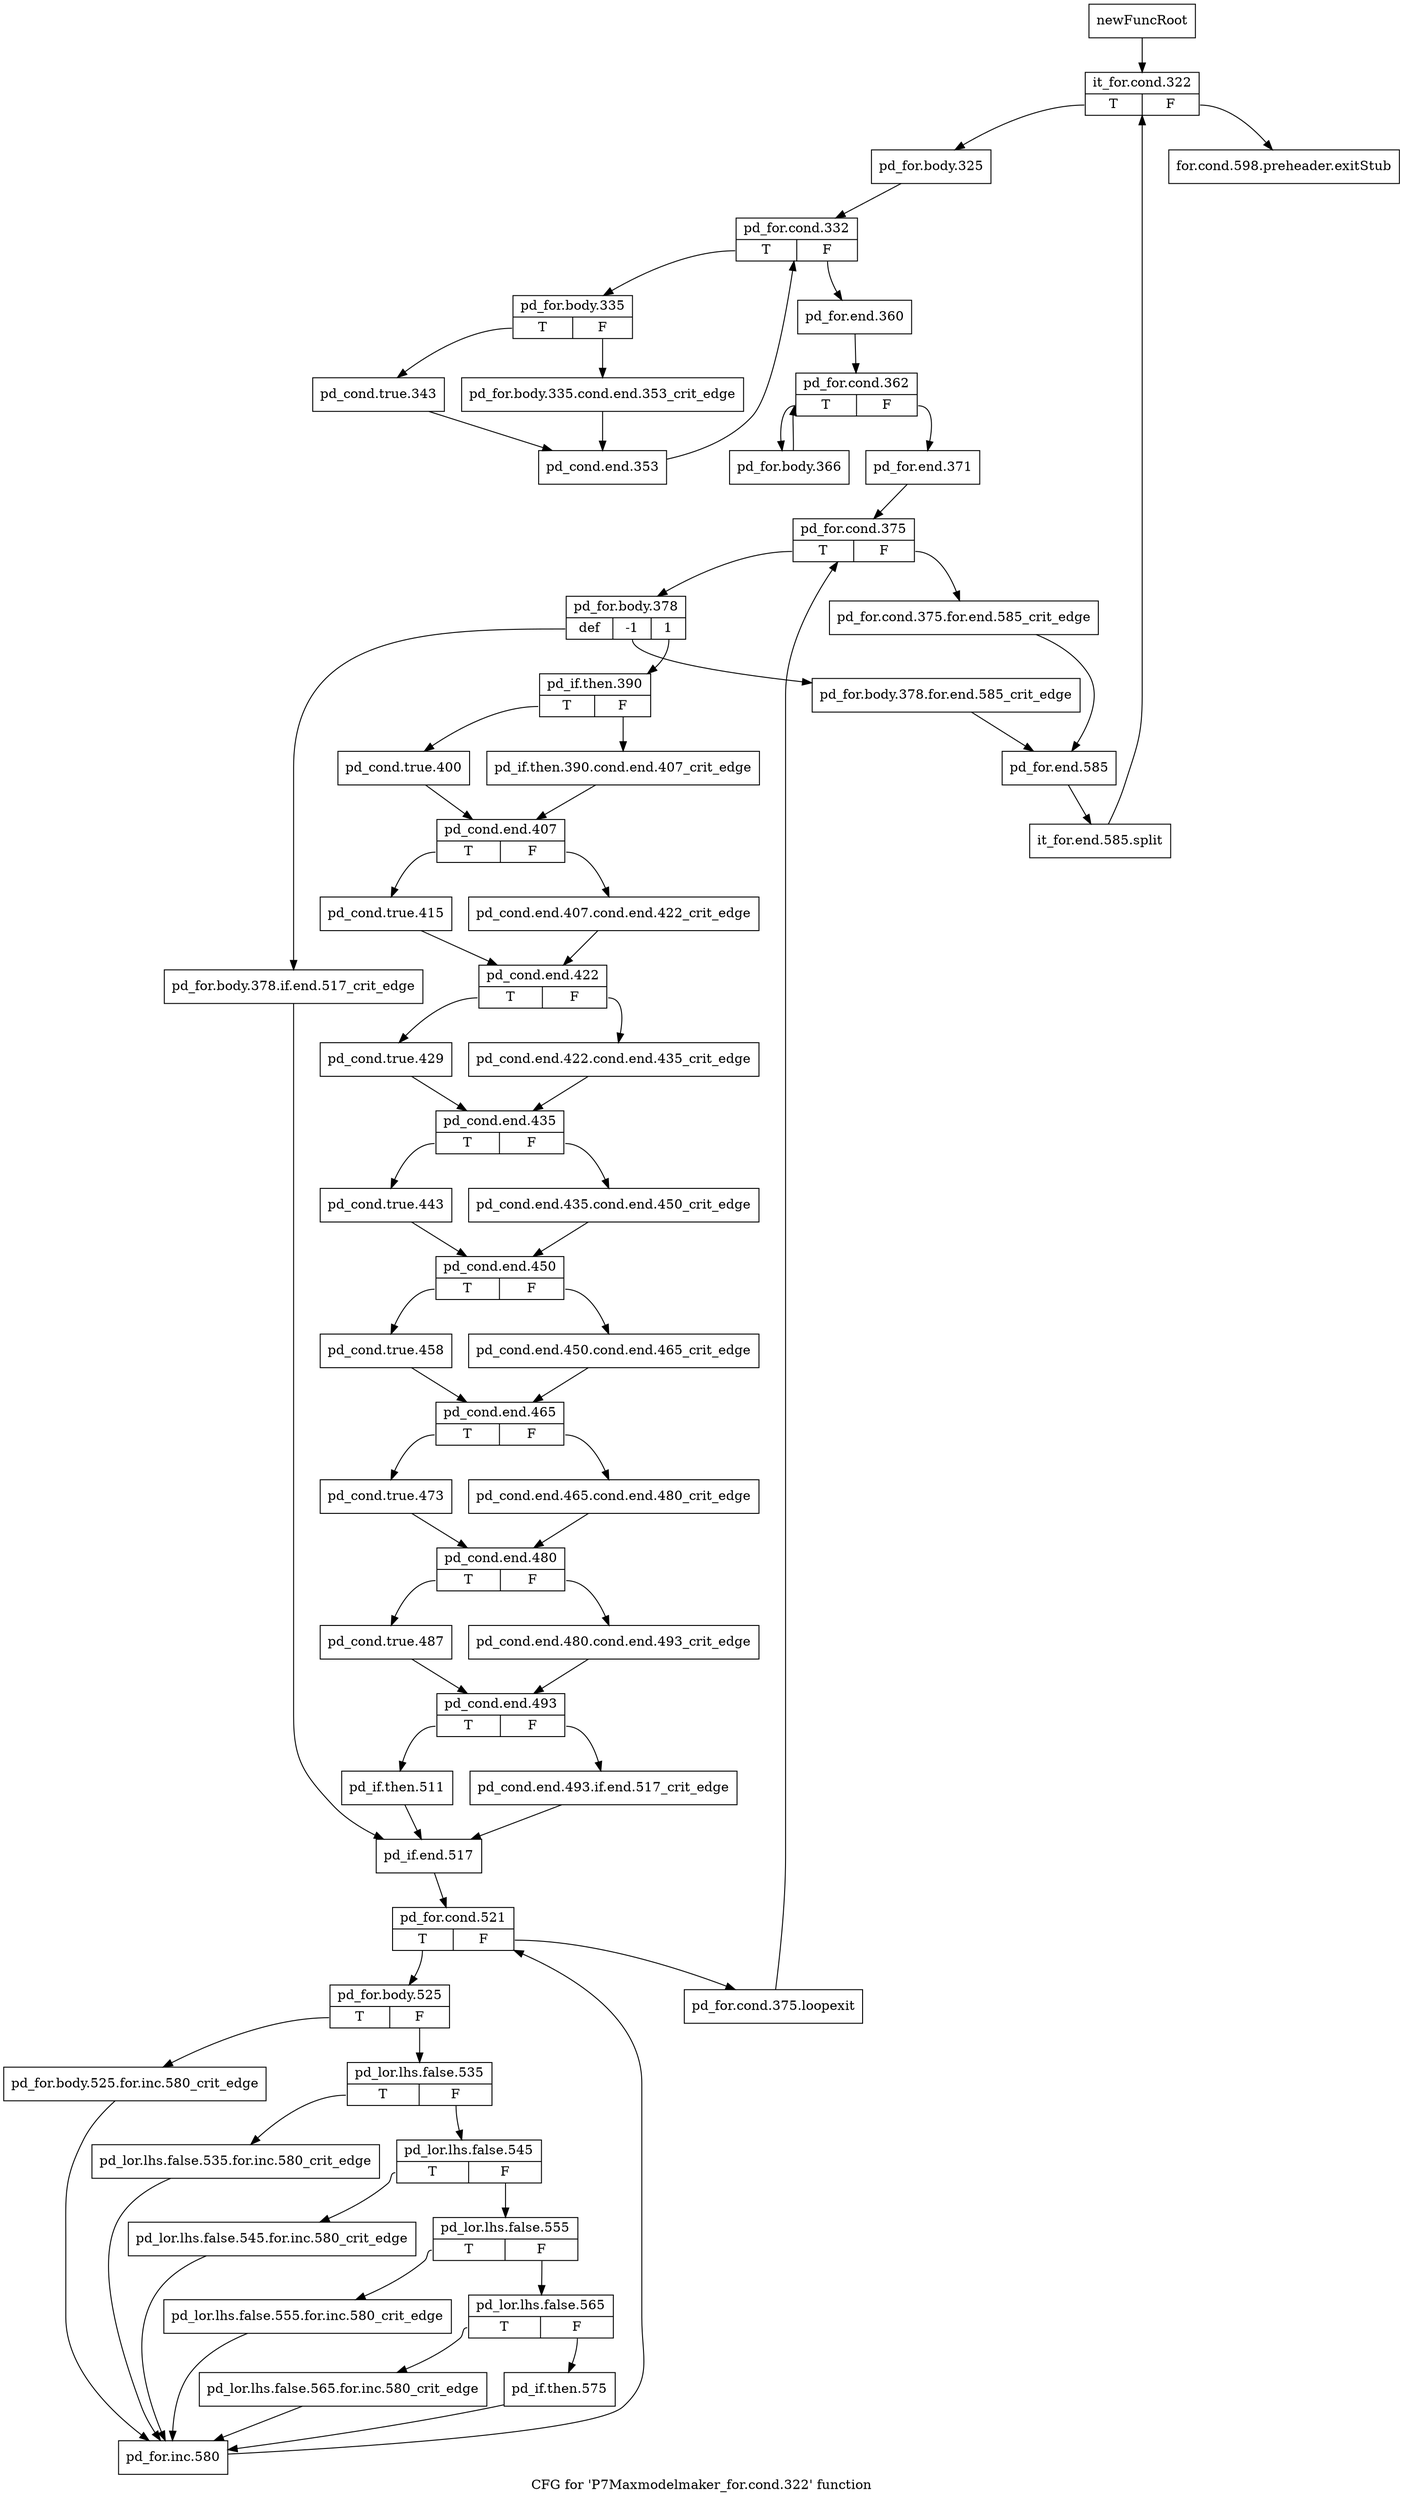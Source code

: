 digraph "CFG for 'P7Maxmodelmaker_for.cond.322' function" {
	label="CFG for 'P7Maxmodelmaker_for.cond.322' function";

	Node0x2ffc6a0 [shape=record,label="{newFuncRoot}"];
	Node0x2ffc6a0 -> Node0x2ffc740;
	Node0x2ffc6f0 [shape=record,label="{for.cond.598.preheader.exitStub}"];
	Node0x2ffc740 [shape=record,label="{it_for.cond.322|{<s0>T|<s1>F}}"];
	Node0x2ffc740:s0 -> Node0x2ffc790;
	Node0x2ffc740:s1 -> Node0x2ffc6f0;
	Node0x2ffc790 [shape=record,label="{pd_for.body.325}"];
	Node0x2ffc790 -> Node0x2ffc7e0;
	Node0x2ffc7e0 [shape=record,label="{pd_for.cond.332|{<s0>T|<s1>F}}"];
	Node0x2ffc7e0:s0 -> Node0x2ffd780;
	Node0x2ffc7e0:s1 -> Node0x2ffc830;
	Node0x2ffc830 [shape=record,label="{pd_for.end.360}"];
	Node0x2ffc830 -> Node0x2ffc880;
	Node0x2ffc880 [shape=record,label="{pd_for.cond.362|{<s0>T|<s1>F}}"];
	Node0x2ffc880:s0 -> Node0x2ffd730;
	Node0x2ffc880:s1 -> Node0x2ffc8d0;
	Node0x2ffc8d0 [shape=record,label="{pd_for.end.371}"];
	Node0x2ffc8d0 -> Node0x2ffc920;
	Node0x2ffc920 [shape=record,label="{pd_for.cond.375|{<s0>T|<s1>F}}"];
	Node0x2ffc920:s0 -> Node0x2ffc9c0;
	Node0x2ffc920:s1 -> Node0x2ffc970;
	Node0x2ffc970 [shape=record,label="{pd_for.cond.375.for.end.585_crit_edge}"];
	Node0x2ffc970 -> Node0x2ffd1e0;
	Node0x2ffc9c0 [shape=record,label="{pd_for.body.378|{<s0>def|<s1>-1|<s2>1}}"];
	Node0x2ffc9c0:s0 -> Node0x2ffd230;
	Node0x2ffc9c0:s1 -> Node0x2ffd190;
	Node0x2ffc9c0:s2 -> Node0x2ffca10;
	Node0x2ffca10 [shape=record,label="{pd_if.then.390|{<s0>T|<s1>F}}"];
	Node0x2ffca10:s0 -> Node0x2ffcab0;
	Node0x2ffca10:s1 -> Node0x2ffca60;
	Node0x2ffca60 [shape=record,label="{pd_if.then.390.cond.end.407_crit_edge}"];
	Node0x2ffca60 -> Node0x2ffcb00;
	Node0x2ffcab0 [shape=record,label="{pd_cond.true.400}"];
	Node0x2ffcab0 -> Node0x2ffcb00;
	Node0x2ffcb00 [shape=record,label="{pd_cond.end.407|{<s0>T|<s1>F}}"];
	Node0x2ffcb00:s0 -> Node0x2ffcba0;
	Node0x2ffcb00:s1 -> Node0x2ffcb50;
	Node0x2ffcb50 [shape=record,label="{pd_cond.end.407.cond.end.422_crit_edge}"];
	Node0x2ffcb50 -> Node0x2ffcbf0;
	Node0x2ffcba0 [shape=record,label="{pd_cond.true.415}"];
	Node0x2ffcba0 -> Node0x2ffcbf0;
	Node0x2ffcbf0 [shape=record,label="{pd_cond.end.422|{<s0>T|<s1>F}}"];
	Node0x2ffcbf0:s0 -> Node0x2ffcc90;
	Node0x2ffcbf0:s1 -> Node0x2ffcc40;
	Node0x2ffcc40 [shape=record,label="{pd_cond.end.422.cond.end.435_crit_edge}"];
	Node0x2ffcc40 -> Node0x2ffcce0;
	Node0x2ffcc90 [shape=record,label="{pd_cond.true.429}"];
	Node0x2ffcc90 -> Node0x2ffcce0;
	Node0x2ffcce0 [shape=record,label="{pd_cond.end.435|{<s0>T|<s1>F}}"];
	Node0x2ffcce0:s0 -> Node0x2ffcd80;
	Node0x2ffcce0:s1 -> Node0x2ffcd30;
	Node0x2ffcd30 [shape=record,label="{pd_cond.end.435.cond.end.450_crit_edge}"];
	Node0x2ffcd30 -> Node0x2ffcdd0;
	Node0x2ffcd80 [shape=record,label="{pd_cond.true.443}"];
	Node0x2ffcd80 -> Node0x2ffcdd0;
	Node0x2ffcdd0 [shape=record,label="{pd_cond.end.450|{<s0>T|<s1>F}}"];
	Node0x2ffcdd0:s0 -> Node0x2ffce70;
	Node0x2ffcdd0:s1 -> Node0x2ffce20;
	Node0x2ffce20 [shape=record,label="{pd_cond.end.450.cond.end.465_crit_edge}"];
	Node0x2ffce20 -> Node0x2ffcec0;
	Node0x2ffce70 [shape=record,label="{pd_cond.true.458}"];
	Node0x2ffce70 -> Node0x2ffcec0;
	Node0x2ffcec0 [shape=record,label="{pd_cond.end.465|{<s0>T|<s1>F}}"];
	Node0x2ffcec0:s0 -> Node0x2ffcf60;
	Node0x2ffcec0:s1 -> Node0x2ffcf10;
	Node0x2ffcf10 [shape=record,label="{pd_cond.end.465.cond.end.480_crit_edge}"];
	Node0x2ffcf10 -> Node0x2ffcfb0;
	Node0x2ffcf60 [shape=record,label="{pd_cond.true.473}"];
	Node0x2ffcf60 -> Node0x2ffcfb0;
	Node0x2ffcfb0 [shape=record,label="{pd_cond.end.480|{<s0>T|<s1>F}}"];
	Node0x2ffcfb0:s0 -> Node0x2ffd050;
	Node0x2ffcfb0:s1 -> Node0x2ffd000;
	Node0x2ffd000 [shape=record,label="{pd_cond.end.480.cond.end.493_crit_edge}"];
	Node0x2ffd000 -> Node0x2ffd0a0;
	Node0x2ffd050 [shape=record,label="{pd_cond.true.487}"];
	Node0x2ffd050 -> Node0x2ffd0a0;
	Node0x2ffd0a0 [shape=record,label="{pd_cond.end.493|{<s0>T|<s1>F}}"];
	Node0x2ffd0a0:s0 -> Node0x2ffd140;
	Node0x2ffd0a0:s1 -> Node0x2ffd0f0;
	Node0x2ffd0f0 [shape=record,label="{pd_cond.end.493.if.end.517_crit_edge}"];
	Node0x2ffd0f0 -> Node0x2ffd280;
	Node0x2ffd140 [shape=record,label="{pd_if.then.511}"];
	Node0x2ffd140 -> Node0x2ffd280;
	Node0x2ffd190 [shape=record,label="{pd_for.body.378.for.end.585_crit_edge}"];
	Node0x2ffd190 -> Node0x2ffd1e0;
	Node0x2ffd1e0 [shape=record,label="{pd_for.end.585}"];
	Node0x2ffd1e0 -> Node0x38bbfc0;
	Node0x38bbfc0 [shape=record,label="{it_for.end.585.split}"];
	Node0x38bbfc0 -> Node0x2ffc740;
	Node0x2ffd230 [shape=record,label="{pd_for.body.378.if.end.517_crit_edge}"];
	Node0x2ffd230 -> Node0x2ffd280;
	Node0x2ffd280 [shape=record,label="{pd_if.end.517}"];
	Node0x2ffd280 -> Node0x2ffd2d0;
	Node0x2ffd2d0 [shape=record,label="{pd_for.cond.521|{<s0>T|<s1>F}}"];
	Node0x2ffd2d0:s0 -> Node0x2ffd370;
	Node0x2ffd2d0:s1 -> Node0x2ffd320;
	Node0x2ffd320 [shape=record,label="{pd_for.cond.375.loopexit}"];
	Node0x2ffd320 -> Node0x2ffc920;
	Node0x2ffd370 [shape=record,label="{pd_for.body.525|{<s0>T|<s1>F}}"];
	Node0x2ffd370:s0 -> Node0x2ffd690;
	Node0x2ffd370:s1 -> Node0x2ffd3c0;
	Node0x2ffd3c0 [shape=record,label="{pd_lor.lhs.false.535|{<s0>T|<s1>F}}"];
	Node0x2ffd3c0:s0 -> Node0x2ffd640;
	Node0x2ffd3c0:s1 -> Node0x2ffd410;
	Node0x2ffd410 [shape=record,label="{pd_lor.lhs.false.545|{<s0>T|<s1>F}}"];
	Node0x2ffd410:s0 -> Node0x2ffd5f0;
	Node0x2ffd410:s1 -> Node0x2ffd460;
	Node0x2ffd460 [shape=record,label="{pd_lor.lhs.false.555|{<s0>T|<s1>F}}"];
	Node0x2ffd460:s0 -> Node0x2ffd5a0;
	Node0x2ffd460:s1 -> Node0x2ffd4b0;
	Node0x2ffd4b0 [shape=record,label="{pd_lor.lhs.false.565|{<s0>T|<s1>F}}"];
	Node0x2ffd4b0:s0 -> Node0x2ffd550;
	Node0x2ffd4b0:s1 -> Node0x2ffd500;
	Node0x2ffd500 [shape=record,label="{pd_if.then.575}"];
	Node0x2ffd500 -> Node0x2ffd6e0;
	Node0x2ffd550 [shape=record,label="{pd_lor.lhs.false.565.for.inc.580_crit_edge}"];
	Node0x2ffd550 -> Node0x2ffd6e0;
	Node0x2ffd5a0 [shape=record,label="{pd_lor.lhs.false.555.for.inc.580_crit_edge}"];
	Node0x2ffd5a0 -> Node0x2ffd6e0;
	Node0x2ffd5f0 [shape=record,label="{pd_lor.lhs.false.545.for.inc.580_crit_edge}"];
	Node0x2ffd5f0 -> Node0x2ffd6e0;
	Node0x2ffd640 [shape=record,label="{pd_lor.lhs.false.535.for.inc.580_crit_edge}"];
	Node0x2ffd640 -> Node0x2ffd6e0;
	Node0x2ffd690 [shape=record,label="{pd_for.body.525.for.inc.580_crit_edge}"];
	Node0x2ffd690 -> Node0x2ffd6e0;
	Node0x2ffd6e0 [shape=record,label="{pd_for.inc.580}"];
	Node0x2ffd6e0 -> Node0x2ffd2d0;
	Node0x2ffd730 [shape=record,label="{pd_for.body.366}"];
	Node0x2ffd730 -> Node0x2ffc880;
	Node0x2ffd780 [shape=record,label="{pd_for.body.335|{<s0>T|<s1>F}}"];
	Node0x2ffd780:s0 -> Node0x2ffd820;
	Node0x2ffd780:s1 -> Node0x2ffd7d0;
	Node0x2ffd7d0 [shape=record,label="{pd_for.body.335.cond.end.353_crit_edge}"];
	Node0x2ffd7d0 -> Node0x2ffd870;
	Node0x2ffd820 [shape=record,label="{pd_cond.true.343}"];
	Node0x2ffd820 -> Node0x2ffd870;
	Node0x2ffd870 [shape=record,label="{pd_cond.end.353}"];
	Node0x2ffd870 -> Node0x2ffc7e0;
}
